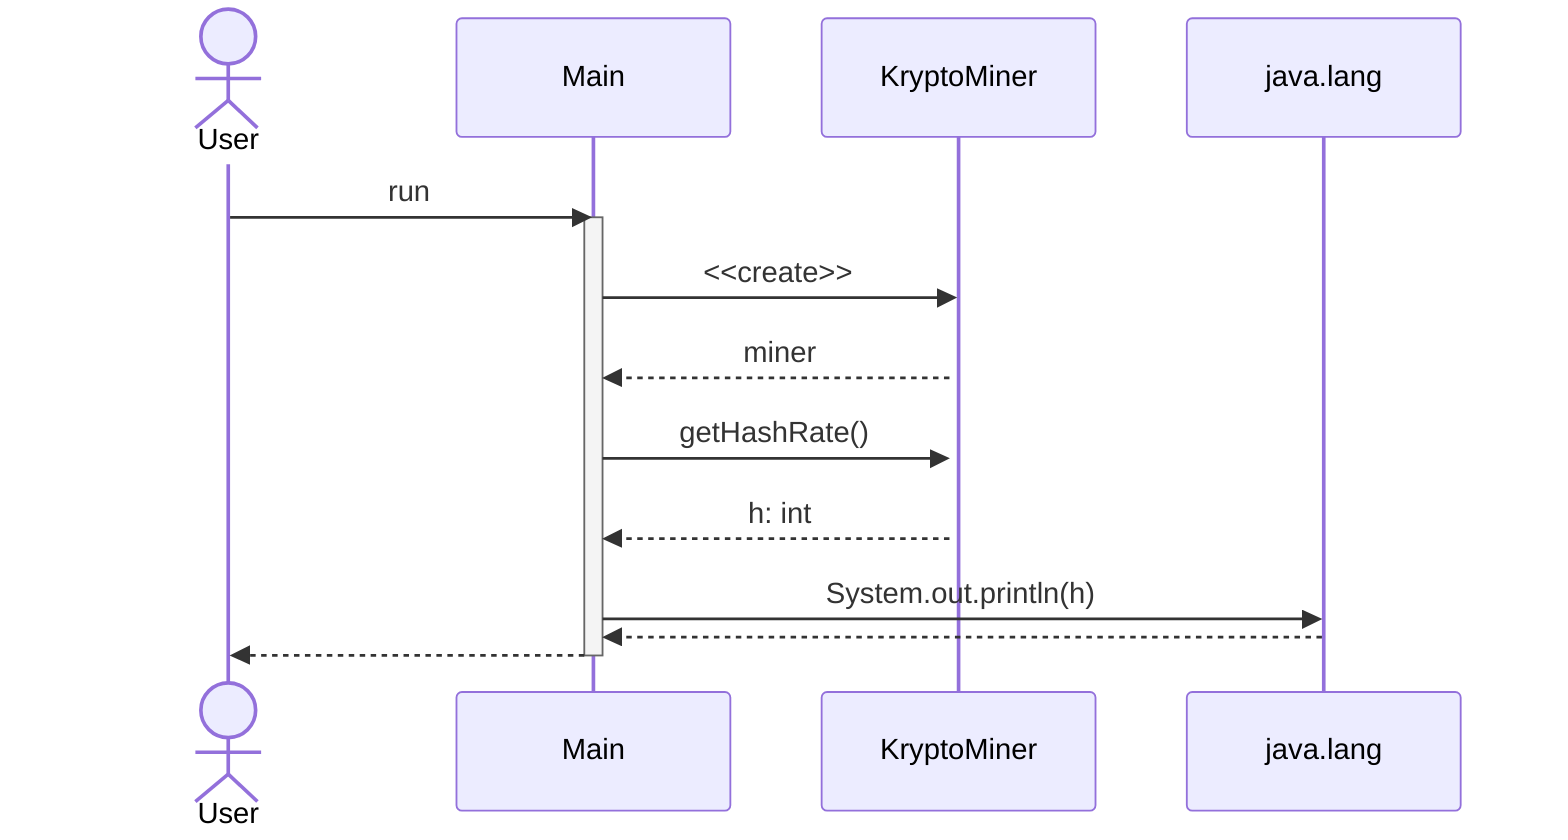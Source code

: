 sequenceDiagram
    
    actor User
    User ->> Main : run
    activate Main
    participant KryptoMiner
    Main ->> KryptoMiner : <<create>>
    activate KryptoMiner
    KryptoMiner -->> Main : miner
    Main ->> KryptoMiner : getHashRate()
    KryptoMiner -->> Main : h: int
    Main ->> java.lang : System.out.println(h)
    java.lang -->> Main : 
    Main -->> User : 
    deactivate Main